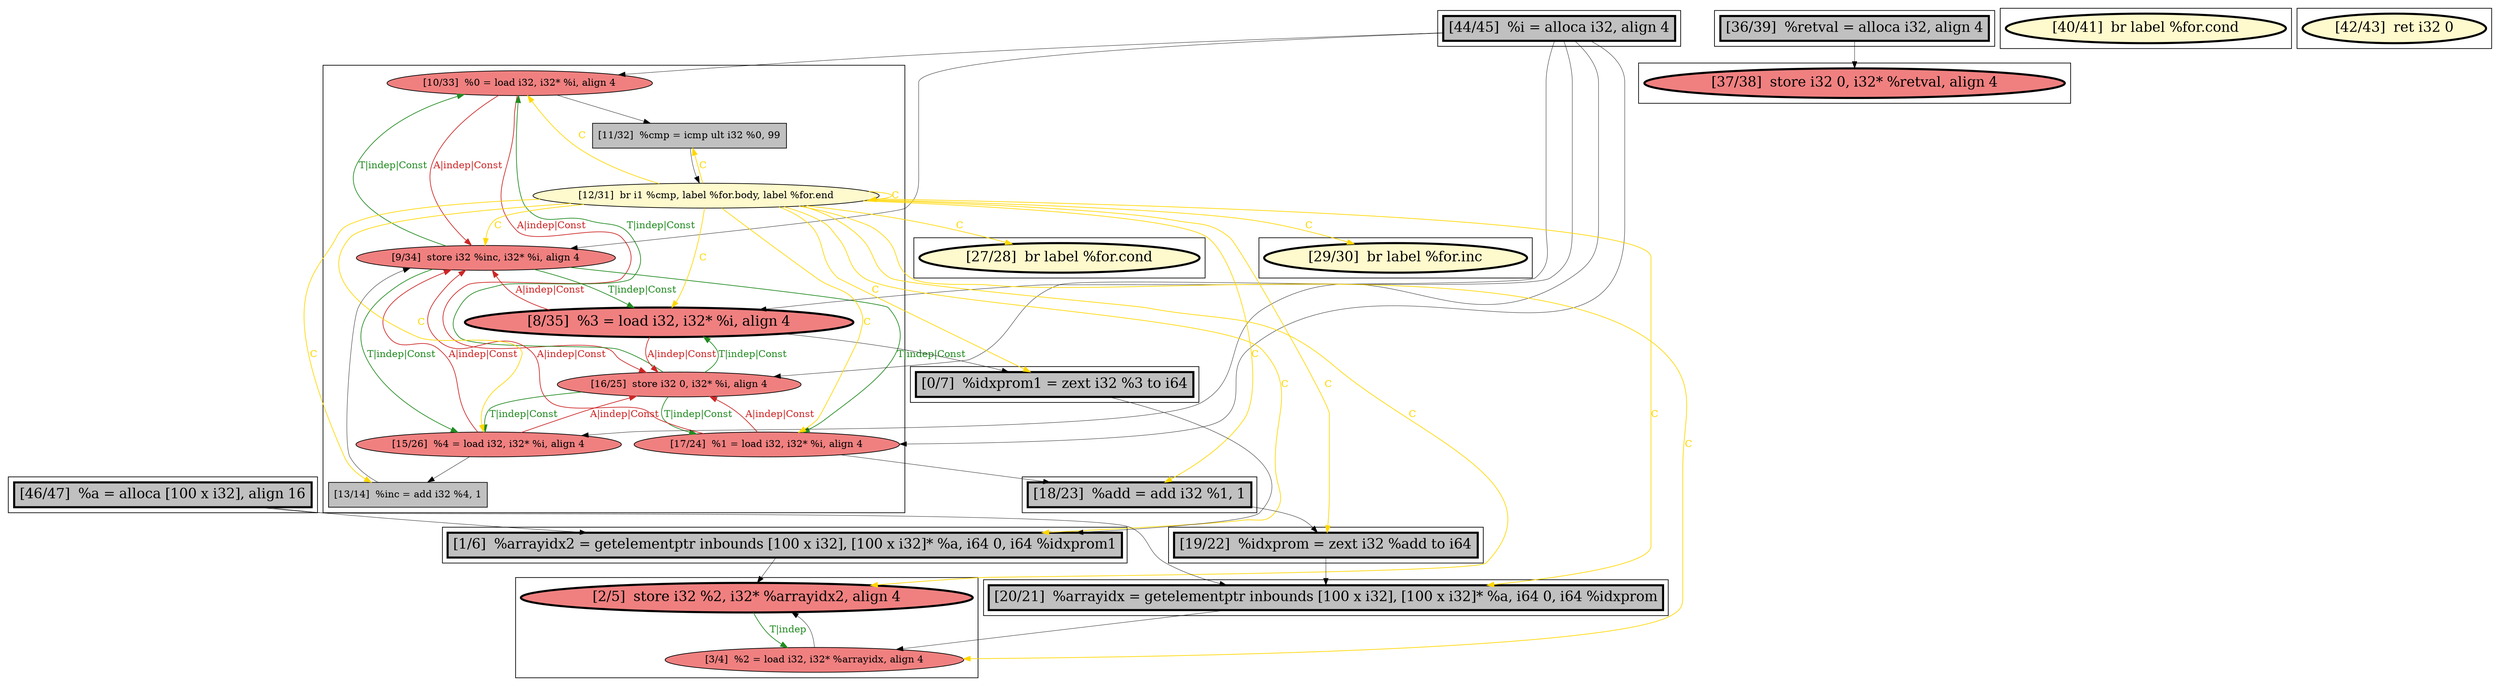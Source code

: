 
digraph G {



node94->node92 [style=solid,color=firebrick3,label="A|indep|Const",penwidth=1.0,fontcolor=firebrick3 ]
node92->node94 [style=solid,color=forestgreen,label="T|indep|Const",penwidth=1.0,fontcolor=forestgreen ]
node97->node92 [style=solid,color=firebrick3,label="A|indep|Const",penwidth=1.0,fontcolor=firebrick3 ]
node98->node93 [style=solid,color=forestgreen,label="T|indep|Const",penwidth=1.0,fontcolor=forestgreen ]
node92->node93 [style=solid,color=forestgreen,label="T|indep|Const",penwidth=1.0,fontcolor=forestgreen ]
node93->node92 [style=solid,color=firebrick3,label="A|indep|Const",penwidth=1.0,fontcolor=firebrick3 ]
node101->node98 [style=solid,color=black,label="",penwidth=0.5,fontcolor=black ]
node98->node94 [style=solid,color=forestgreen,label="T|indep|Const",penwidth=1.0,fontcolor=forestgreen ]
node98->node97 [style=solid,color=forestgreen,label="T|indep|Const",penwidth=1.0,fontcolor=forestgreen ]
node105->node110 [style=solid,color=black,label="",penwidth=0.5,fontcolor=black ]
node95->node92 [style=solid,color=firebrick3,label="A|indep|Const",penwidth=1.0,fontcolor=firebrick3 ]
node95->node98 [style=solid,color=firebrick3,label="A|indep|Const",penwidth=1.0,fontcolor=firebrick3 ]
node96->node93 [style=solid,color=gold,label="C",penwidth=1.0,fontcolor=gold ]
node90->node92 [style=solid,color=black,label="",penwidth=0.5,fontcolor=black ]
node100->node99 [style=solid,color=forestgreen,label="T|indep",penwidth=1.0,fontcolor=forestgreen ]
node93->node98 [style=solid,color=firebrick3,label="A|indep|Const",penwidth=1.0,fontcolor=firebrick3 ]
node87->node108 [style=solid,color=black,label="",penwidth=0.5,fontcolor=black ]
node96->node87 [style=solid,color=gold,label="C",penwidth=1.0,fontcolor=gold ]
node96->node104 [style=solid,color=gold,label="C",penwidth=1.0,fontcolor=gold ]
node96->node94 [style=solid,color=gold,label="C",penwidth=1.0,fontcolor=gold ]
node97->node90 [style=solid,color=black,label="",penwidth=0.5,fontcolor=black ]
node96->node91 [style=solid,color=gold,label="C",penwidth=1.0,fontcolor=gold ]
node106->node109 [style=solid,color=black,label="",penwidth=0.5,fontcolor=black ]
node96->node89 [style=solid,color=gold,label="C",penwidth=1.0,fontcolor=gold ]
node94->node91 [style=solid,color=black,label="",penwidth=0.5,fontcolor=black ]
node97->node98 [style=solid,color=firebrick3,label="A|indep|Const",penwidth=1.0,fontcolor=firebrick3 ]
node96->node109 [style=solid,color=gold,label="C",penwidth=1.0,fontcolor=gold ]
node96->node90 [style=solid,color=gold,label="C",penwidth=1.0,fontcolor=gold ]
node96->node108 [style=solid,color=gold,label="C",penwidth=1.0,fontcolor=gold ]
node96->node96 [style=solid,color=gold,label="C",penwidth=1.0,fontcolor=gold ]
node93->node106 [style=solid,color=black,label="",penwidth=0.5,fontcolor=black ]
node96->node100 [style=solid,color=gold,label="C",penwidth=1.0,fontcolor=gold ]
node96->node95 [style=solid,color=gold,label="C",penwidth=1.0,fontcolor=gold ]
node101->node93 [style=solid,color=black,label="",penwidth=0.5,fontcolor=black ]
node102->node108 [style=solid,color=black,label="",penwidth=0.5,fontcolor=black ]
node101->node94 [style=solid,color=black,label="",penwidth=0.5,fontcolor=black ]
node109->node88 [style=solid,color=black,label="",penwidth=0.5,fontcolor=black ]
node99->node100 [style=solid,color=black,label="",penwidth=0.5,fontcolor=black ]
node92->node95 [style=solid,color=forestgreen,label="T|indep|Const",penwidth=1.0,fontcolor=forestgreen ]
node92->node97 [style=solid,color=forestgreen,label="T|indep|Const",penwidth=1.0,fontcolor=forestgreen ]
node108->node100 [style=solid,color=black,label="",penwidth=0.5,fontcolor=black ]
node101->node97 [style=solid,color=black,label="",penwidth=0.5,fontcolor=black ]
node96->node106 [style=solid,color=gold,label="C",penwidth=1.0,fontcolor=gold ]
node95->node87 [style=solid,color=black,label="",penwidth=0.5,fontcolor=black ]
node96->node99 [style=solid,color=gold,label="C",penwidth=1.0,fontcolor=gold ]
node102->node88 [style=solid,color=black,label="",penwidth=0.5,fontcolor=black ]
node91->node96 [style=solid,color=black,label="",penwidth=0.5,fontcolor=black ]
node96->node97 [style=solid,color=gold,label="C",penwidth=1.0,fontcolor=gold ]
node94->node98 [style=solid,color=firebrick3,label="A|indep|Const",penwidth=1.0,fontcolor=firebrick3 ]
node98->node95 [style=solid,color=forestgreen,label="T|indep|Const",penwidth=1.0,fontcolor=forestgreen ]
node96->node92 [style=solid,color=gold,label="C",penwidth=1.0,fontcolor=gold ]
node101->node95 [style=solid,color=black,label="",penwidth=0.5,fontcolor=black ]
node88->node99 [style=solid,color=black,label="",penwidth=0.5,fontcolor=black ]
node96->node88 [style=solid,color=gold,label="C",penwidth=1.0,fontcolor=gold ]
node101->node92 [style=solid,color=black,label="",penwidth=0.5,fontcolor=black ]


subgraph cluster13 {


node109 [penwidth=3.0,fontsize=20,fillcolor=grey,label="[19/22]  %idxprom = zext i32 %add to i64",shape=rectangle,style=filled ]



}

subgraph cluster11 {


node107 [penwidth=3.0,fontsize=20,fillcolor=lemonchiffon,label="[40/41]  br label %for.cond",shape=ellipse,style=filled ]



}

subgraph cluster10 {


node106 [penwidth=3.0,fontsize=20,fillcolor=grey,label="[18/23]  %add = add i32 %1, 1",shape=rectangle,style=filled ]



}

subgraph cluster9 {


node105 [penwidth=3.0,fontsize=20,fillcolor=grey,label="[36/39]  %retval = alloca i32, align 4",shape=rectangle,style=filled ]



}

subgraph cluster8 {


node104 [penwidth=3.0,fontsize=20,fillcolor=lemonchiffon,label="[27/28]  br label %for.cond",shape=ellipse,style=filled ]



}

subgraph cluster7 {


node103 [penwidth=3.0,fontsize=20,fillcolor=lemonchiffon,label="[42/43]  ret i32 0",shape=ellipse,style=filled ]



}

subgraph cluster14 {


node110 [penwidth=3.0,fontsize=20,fillcolor=lightcoral,label="[37/38]  store i32 0, i32* %retval, align 4",shape=ellipse,style=filled ]



}

subgraph cluster6 {


node102 [penwidth=3.0,fontsize=20,fillcolor=grey,label="[46/47]  %a = alloca [100 x i32], align 16",shape=rectangle,style=filled ]



}

subgraph cluster0 {


node87 [penwidth=3.0,fontsize=20,fillcolor=grey,label="[0/7]  %idxprom1 = zext i32 %3 to i64",shape=rectangle,style=filled ]



}

subgraph cluster12 {


node108 [penwidth=3.0,fontsize=20,fillcolor=grey,label="[1/6]  %arrayidx2 = getelementptr inbounds [100 x i32], [100 x i32]* %a, i64 0, i64 %idxprom1",shape=rectangle,style=filled ]



}

subgraph cluster5 {


node101 [penwidth=3.0,fontsize=20,fillcolor=grey,label="[44/45]  %i = alloca i32, align 4",shape=rectangle,style=filled ]



}

subgraph cluster1 {


node88 [penwidth=3.0,fontsize=20,fillcolor=grey,label="[20/21]  %arrayidx = getelementptr inbounds [100 x i32], [100 x i32]* %a, i64 0, i64 %idxprom",shape=rectangle,style=filled ]



}

subgraph cluster2 {


node89 [penwidth=3.0,fontsize=20,fillcolor=lemonchiffon,label="[29/30]  br label %for.inc",shape=ellipse,style=filled ]



}

subgraph cluster3 {


node97 [fillcolor=lightcoral,label="[15/26]  %4 = load i32, i32* %i, align 4",shape=ellipse,style=filled ]
node96 [fillcolor=lemonchiffon,label="[12/31]  br i1 %cmp, label %for.body, label %for.end",shape=ellipse,style=filled ]
node91 [fillcolor=grey,label="[11/32]  %cmp = icmp ult i32 %0, 99",shape=rectangle,style=filled ]
node98 [fillcolor=lightcoral,label="[16/25]  store i32 0, i32* %i, align 4",shape=ellipse,style=filled ]
node95 [penwidth=3.0,fontsize=20,fillcolor=lightcoral,label="[8/35]  %3 = load i32, i32* %i, align 4",shape=ellipse,style=filled ]
node90 [fillcolor=grey,label="[13/14]  %inc = add i32 %4, 1",shape=rectangle,style=filled ]
node93 [fillcolor=lightcoral,label="[17/24]  %1 = load i32, i32* %i, align 4",shape=ellipse,style=filled ]
node92 [fillcolor=lightcoral,label="[9/34]  store i32 %inc, i32* %i, align 4",shape=ellipse,style=filled ]
node94 [fillcolor=lightcoral,label="[10/33]  %0 = load i32, i32* %i, align 4",shape=ellipse,style=filled ]



}

subgraph cluster4 {


node100 [penwidth=3.0,fontsize=20,fillcolor=lightcoral,label="[2/5]  store i32 %2, i32* %arrayidx2, align 4",shape=ellipse,style=filled ]
node99 [fillcolor=lightcoral,label="[3/4]  %2 = load i32, i32* %arrayidx, align 4",shape=ellipse,style=filled ]



}

}
